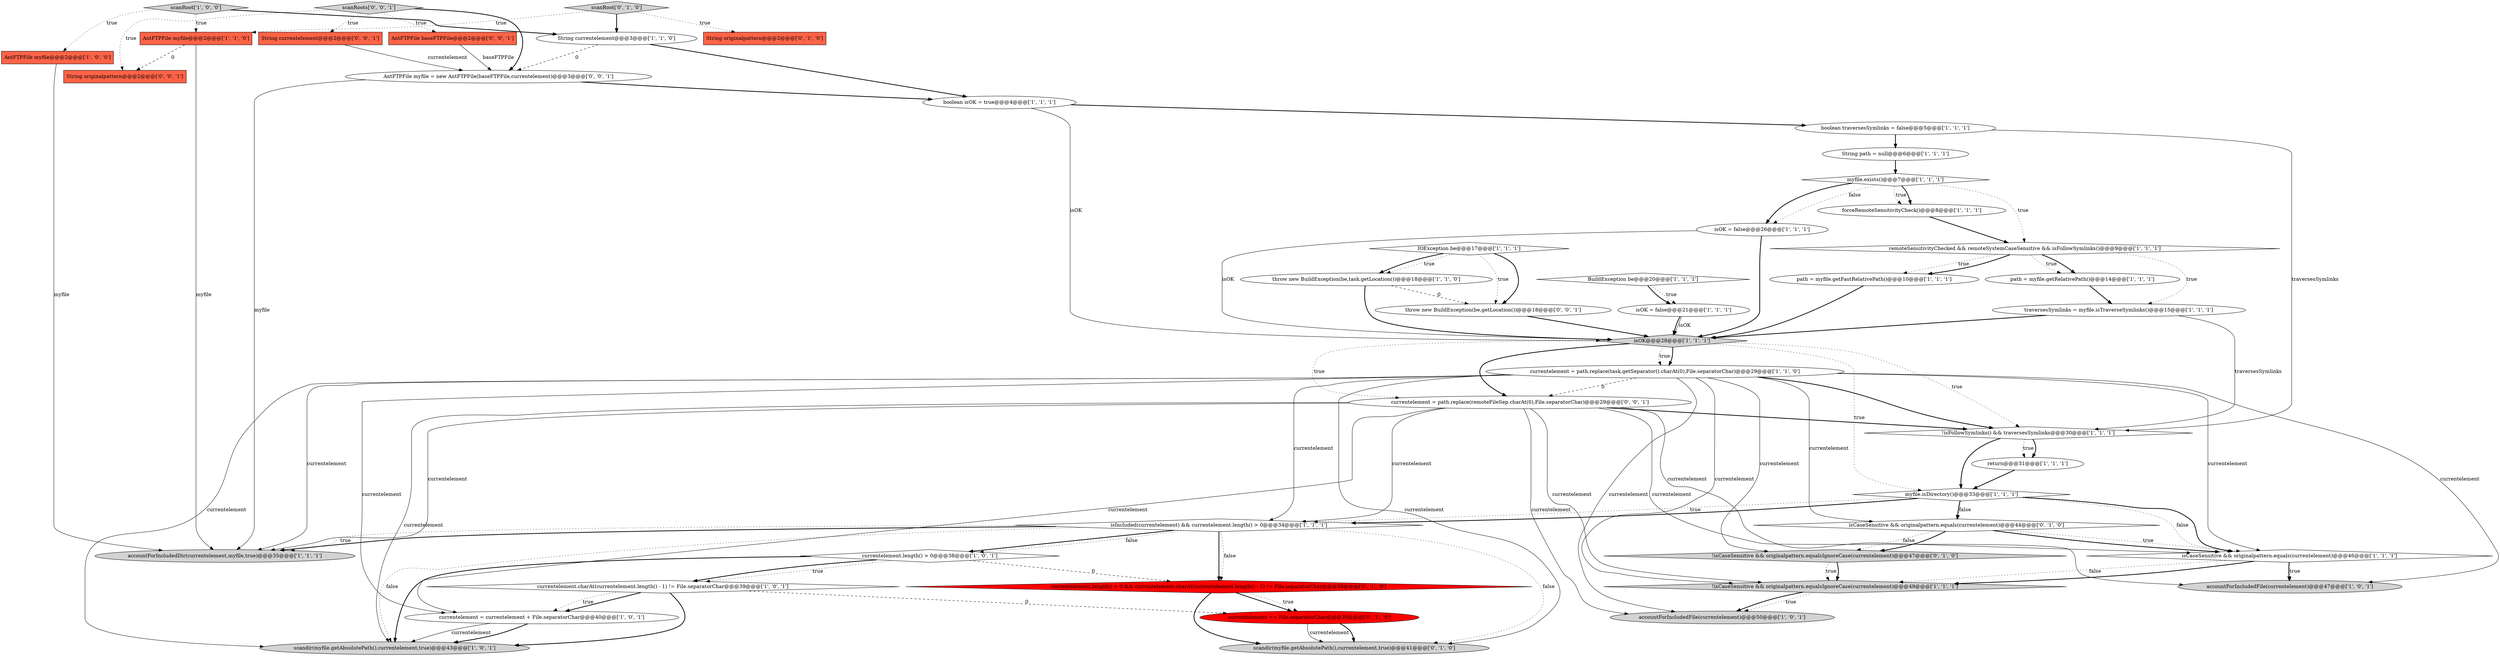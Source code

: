 digraph {
13 [style = filled, label = "boolean isOK = true@@@4@@@['1', '1', '1']", fillcolor = white, shape = ellipse image = "AAA0AAABBB1BBB"];
41 [style = filled, label = "String currentelement@@@2@@@['0', '0', '1']", fillcolor = tomato, shape = box image = "AAA0AAABBB3BBB"];
6 [style = filled, label = "throw new BuildException(be,task.getLocation())@@@18@@@['1', '1', '0']", fillcolor = white, shape = ellipse image = "AAA0AAABBB1BBB"];
11 [style = filled, label = "IOException be@@@17@@@['1', '1', '1']", fillcolor = white, shape = diamond image = "AAA0AAABBB1BBB"];
28 [style = filled, label = "boolean traversesSymlinks = false@@@5@@@['1', '1', '1']", fillcolor = white, shape = ellipse image = "AAA0AAABBB1BBB"];
32 [style = filled, label = "scanRoot['1', '0', '0']", fillcolor = lightgray, shape = diamond image = "AAA0AAABBB1BBB"];
16 [style = filled, label = "myfile.isDirectory()@@@33@@@['1', '1', '1']", fillcolor = white, shape = diamond image = "AAA0AAABBB1BBB"];
20 [style = filled, label = "!isCaseSensitive && originalpattern.equalsIgnoreCase(currentelement)@@@49@@@['1', '1', '1']", fillcolor = lightgray, shape = diamond image = "AAA0AAABBB1BBB"];
44 [style = filled, label = "AntFTPFile baseFTPFile@@@2@@@['0', '0', '1']", fillcolor = tomato, shape = box image = "AAA0AAABBB3BBB"];
25 [style = filled, label = "currentelement.length() > 0@@@38@@@['1', '0', '1']", fillcolor = white, shape = diamond image = "AAA0AAABBB1BBB"];
4 [style = filled, label = "currentelement.charAt(currentelement.length() - 1) != File.separatorChar@@@39@@@['1', '0', '1']", fillcolor = white, shape = diamond image = "AAA0AAABBB1BBB"];
7 [style = filled, label = "accountForIncludedFile(currentelement)@@@47@@@['1', '0', '1']", fillcolor = lightgray, shape = ellipse image = "AAA0AAABBB1BBB"];
21 [style = filled, label = "currentelement = currentelement + File.separatorChar@@@40@@@['1', '0', '1']", fillcolor = white, shape = ellipse image = "AAA0AAABBB1BBB"];
31 [style = filled, label = "accountForIncludedFile(currentelement)@@@50@@@['1', '0', '1']", fillcolor = lightgray, shape = ellipse image = "AAA0AAABBB1BBB"];
9 [style = filled, label = "currentelement = path.replace(task.getSeparator().charAt(0),File.separatorChar)@@@29@@@['1', '1', '0']", fillcolor = white, shape = ellipse image = "AAA0AAABBB1BBB"];
26 [style = filled, label = "traversesSymlinks = myfile.isTraverseSymlinks()@@@15@@@['1', '1', '1']", fillcolor = white, shape = ellipse image = "AAA0AAABBB1BBB"];
23 [style = filled, label = "isCaseSensitive && originalpattern.equals(currentelement)@@@46@@@['1', '1', '1']", fillcolor = white, shape = diamond image = "AAA0AAABBB1BBB"];
27 [style = filled, label = "isOK = false@@@26@@@['1', '1', '1']", fillcolor = white, shape = ellipse image = "AAA0AAABBB1BBB"];
30 [style = filled, label = "BuildException be@@@20@@@['1', '1', '1']", fillcolor = white, shape = diamond image = "AAA0AAABBB1BBB"];
33 [style = filled, label = "currentelement += File.separatorChar@@@39@@@['0', '1', '0']", fillcolor = red, shape = ellipse image = "AAA1AAABBB2BBB"];
39 [style = filled, label = "!isCaseSensitive && originalpattern.equalsIgnoreCase(currentelement)@@@47@@@['0', '1', '0']", fillcolor = lightgray, shape = diamond image = "AAA0AAABBB2BBB"];
45 [style = filled, label = "String originalpattern@@@2@@@['0', '0', '1']", fillcolor = tomato, shape = box image = "AAA0AAABBB3BBB"];
5 [style = filled, label = "isOK = false@@@21@@@['1', '1', '1']", fillcolor = white, shape = ellipse image = "AAA0AAABBB1BBB"];
22 [style = filled, label = "myfile.exists()@@@7@@@['1', '1', '1']", fillcolor = white, shape = diamond image = "AAA0AAABBB1BBB"];
36 [style = filled, label = "String originalpattern@@@2@@@['0', '1', '0']", fillcolor = tomato, shape = box image = "AAA0AAABBB2BBB"];
34 [style = filled, label = "currentelement.length() > 0 && currentelement.charAt(currentelement.length() - 1) != File.separatorChar@@@38@@@['0', '1', '0']", fillcolor = red, shape = diamond image = "AAA1AAABBB2BBB"];
40 [style = filled, label = "AntFTPFile myfile = new AntFTPFile(baseFTPFile,currentelement)@@@3@@@['0', '0', '1']", fillcolor = white, shape = ellipse image = "AAA0AAABBB3BBB"];
0 [style = filled, label = "path = myfile.getFastRelativePath()@@@10@@@['1', '1', '1']", fillcolor = white, shape = ellipse image = "AAA0AAABBB1BBB"];
3 [style = filled, label = "forceRemoteSensitivityCheck()@@@8@@@['1', '1', '1']", fillcolor = white, shape = ellipse image = "AAA0AAABBB1BBB"];
14 [style = filled, label = "AntFTPFile myfile@@@2@@@['1', '1', '0']", fillcolor = tomato, shape = box image = "AAA0AAABBB1BBB"];
15 [style = filled, label = "String path = null@@@6@@@['1', '1', '1']", fillcolor = white, shape = ellipse image = "AAA0AAABBB1BBB"];
8 [style = filled, label = "String currentelement@@@3@@@['1', '1', '0']", fillcolor = white, shape = ellipse image = "AAA0AAABBB1BBB"];
42 [style = filled, label = "throw new BuildException(be,getLocation())@@@18@@@['0', '0', '1']", fillcolor = white, shape = ellipse image = "AAA0AAABBB3BBB"];
37 [style = filled, label = "isCaseSensitive && originalpattern.equals(currentelement)@@@44@@@['0', '1', '0']", fillcolor = white, shape = diamond image = "AAA0AAABBB2BBB"];
2 [style = filled, label = "AntFTPFile myfile@@@2@@@['1', '0', '0']", fillcolor = tomato, shape = box image = "AAA0AAABBB1BBB"];
12 [style = filled, label = "!isFollowSymlinks() && traversesSymlinks@@@30@@@['1', '1', '1']", fillcolor = white, shape = diamond image = "AAA0AAABBB1BBB"];
1 [style = filled, label = "isIncluded(currentelement) && currentelement.length() > 0@@@34@@@['1', '1', '1']", fillcolor = white, shape = diamond image = "AAA0AAABBB1BBB"];
17 [style = filled, label = "isOK@@@28@@@['1', '1', '1']", fillcolor = lightgray, shape = diamond image = "AAA0AAABBB1BBB"];
29 [style = filled, label = "path = myfile.getRelativePath()@@@14@@@['1', '1', '1']", fillcolor = white, shape = ellipse image = "AAA0AAABBB1BBB"];
35 [style = filled, label = "scandir(myfile.getAbsolutePath(),currentelement,true)@@@41@@@['0', '1', '0']", fillcolor = lightgray, shape = ellipse image = "AAA0AAABBB2BBB"];
38 [style = filled, label = "scanRoot['0', '1', '0']", fillcolor = lightgray, shape = diamond image = "AAA0AAABBB2BBB"];
19 [style = filled, label = "remoteSensitivityChecked && remoteSystemCaseSensitive && isFollowSymlinks()@@@9@@@['1', '1', '1']", fillcolor = white, shape = diamond image = "AAA0AAABBB1BBB"];
46 [style = filled, label = "currentelement = path.replace(remoteFileSep.charAt(0),File.separatorChar)@@@29@@@['0', '0', '1']", fillcolor = white, shape = ellipse image = "AAA0AAABBB3BBB"];
43 [style = filled, label = "scanRoots['0', '0', '1']", fillcolor = lightgray, shape = diamond image = "AAA0AAABBB3BBB"];
18 [style = filled, label = "return@@@31@@@['1', '1', '1']", fillcolor = white, shape = ellipse image = "AAA0AAABBB1BBB"];
10 [style = filled, label = "scandir(myfile.getAbsolutePath(),currentelement,true)@@@43@@@['1', '0', '1']", fillcolor = lightgray, shape = ellipse image = "AAA0AAABBB1BBB"];
24 [style = filled, label = "accountForIncludedDir(currentelement,myfile,true)@@@35@@@['1', '1', '1']", fillcolor = lightgray, shape = ellipse image = "AAA0AAABBB1BBB"];
30->5 [style = dotted, label="true"];
21->10 [style = bold, label=""];
16->37 [style = bold, label=""];
9->1 [style = solid, label="currentelement"];
38->14 [style = dotted, label="true"];
17->9 [style = bold, label=""];
25->4 [style = dotted, label="true"];
16->23 [style = dotted, label="false"];
40->13 [style = bold, label=""];
4->33 [style = dashed, label="0"];
43->40 [style = bold, label=""];
46->21 [style = solid, label="currentelement"];
3->19 [style = bold, label=""];
46->31 [style = solid, label="currentelement"];
46->7 [style = solid, label="currentelement"];
20->31 [style = dotted, label="true"];
17->46 [style = dotted, label="true"];
12->18 [style = bold, label=""];
27->17 [style = bold, label=""];
9->21 [style = solid, label="currentelement"];
25->10 [style = bold, label=""];
9->46 [style = dashed, label="0"];
46->20 [style = solid, label="currentelement"];
9->10 [style = solid, label="currentelement"];
28->12 [style = solid, label="traversesSymlinks"];
1->35 [style = dotted, label="false"];
22->19 [style = dotted, label="true"];
25->34 [style = dashed, label="0"];
26->17 [style = bold, label=""];
40->24 [style = solid, label="myfile"];
9->39 [style = solid, label="currentelement"];
0->17 [style = bold, label=""];
32->2 [style = dotted, label="true"];
34->33 [style = bold, label=""];
4->21 [style = bold, label=""];
22->27 [style = dotted, label="false"];
6->42 [style = dashed, label="0"];
20->31 [style = bold, label=""];
12->18 [style = dotted, label="true"];
9->35 [style = solid, label="currentelement"];
21->10 [style = solid, label="currentelement"];
5->17 [style = bold, label=""];
46->24 [style = solid, label="currentelement"];
29->26 [style = bold, label=""];
17->16 [style = dotted, label="true"];
19->29 [style = dotted, label="true"];
16->1 [style = dotted, label="true"];
19->0 [style = dotted, label="true"];
44->40 [style = solid, label="baseFTPFile"];
46->23 [style = solid, label="currentelement"];
23->7 [style = bold, label=""];
34->35 [style = bold, label=""];
39->20 [style = bold, label=""];
39->20 [style = dotted, label="true"];
19->26 [style = dotted, label="true"];
27->17 [style = solid, label="isOK"];
6->17 [style = bold, label=""];
4->10 [style = bold, label=""];
17->46 [style = bold, label=""];
23->20 [style = bold, label=""];
8->40 [style = dashed, label="0"];
41->40 [style = solid, label="currentelement"];
19->29 [style = bold, label=""];
9->24 [style = solid, label="currentelement"];
16->23 [style = bold, label=""];
23->7 [style = dotted, label="true"];
32->14 [style = dotted, label="true"];
19->0 [style = bold, label=""];
9->23 [style = solid, label="currentelement"];
15->22 [style = bold, label=""];
4->21 [style = dotted, label="true"];
43->44 [style = dotted, label="true"];
1->10 [style = dotted, label="false"];
32->8 [style = bold, label=""];
1->34 [style = bold, label=""];
9->7 [style = solid, label="currentelement"];
17->12 [style = dotted, label="true"];
16->1 [style = bold, label=""];
30->5 [style = bold, label=""];
11->6 [style = dotted, label="true"];
26->12 [style = solid, label="traversesSymlinks"];
9->37 [style = solid, label="currentelement"];
34->33 [style = dotted, label="true"];
37->39 [style = dotted, label="false"];
14->45 [style = dashed, label="0"];
22->3 [style = dotted, label="true"];
2->24 [style = solid, label="myfile"];
14->24 [style = solid, label="myfile"];
9->12 [style = bold, label=""];
38->8 [style = bold, label=""];
16->37 [style = dotted, label="false"];
33->35 [style = solid, label="currentelement"];
1->25 [style = bold, label=""];
37->39 [style = bold, label=""];
38->36 [style = dotted, label="true"];
8->13 [style = bold, label=""];
9->20 [style = solid, label="currentelement"];
18->16 [style = bold, label=""];
33->35 [style = bold, label=""];
28->15 [style = bold, label=""];
46->10 [style = solid, label="currentelement"];
46->12 [style = bold, label=""];
11->6 [style = bold, label=""];
42->17 [style = bold, label=""];
1->24 [style = dotted, label="true"];
1->25 [style = dotted, label="false"];
25->4 [style = bold, label=""];
1->34 [style = dotted, label="false"];
12->16 [style = bold, label=""];
11->42 [style = bold, label=""];
46->1 [style = solid, label="currentelement"];
37->23 [style = bold, label=""];
11->42 [style = dotted, label="true"];
22->3 [style = bold, label=""];
9->31 [style = solid, label="currentelement"];
22->27 [style = bold, label=""];
43->45 [style = dotted, label="true"];
1->24 [style = bold, label=""];
17->9 [style = dotted, label="true"];
43->41 [style = dotted, label="true"];
23->20 [style = dotted, label="false"];
37->23 [style = dotted, label="true"];
13->17 [style = solid, label="isOK"];
13->28 [style = bold, label=""];
5->17 [style = solid, label="isOK"];
}
